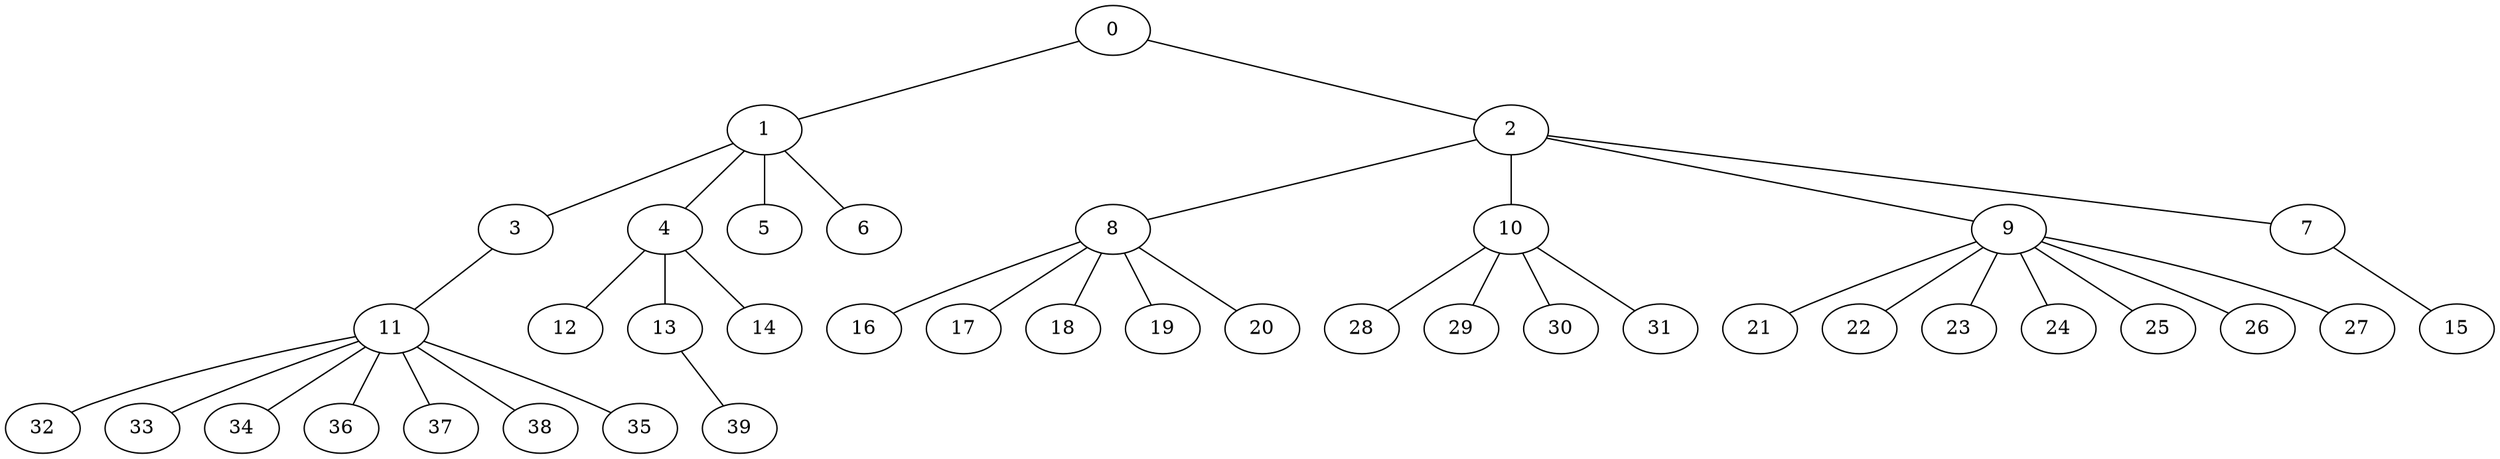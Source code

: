 
graph graphname {
    0 -- 1
0 -- 2
1 -- 3
1 -- 4
1 -- 5
1 -- 6
2 -- 8
2 -- 10
2 -- 9
2 -- 7
3 -- 11
4 -- 12
4 -- 13
4 -- 14
7 -- 15
8 -- 16
8 -- 17
8 -- 18
8 -- 19
8 -- 20
9 -- 21
9 -- 22
9 -- 23
9 -- 24
9 -- 25
9 -- 26
9 -- 27
10 -- 28
10 -- 29
10 -- 30
10 -- 31
11 -- 32
11 -- 33
11 -- 34
11 -- 36
11 -- 37
11 -- 38
11 -- 35
13 -- 39

}
